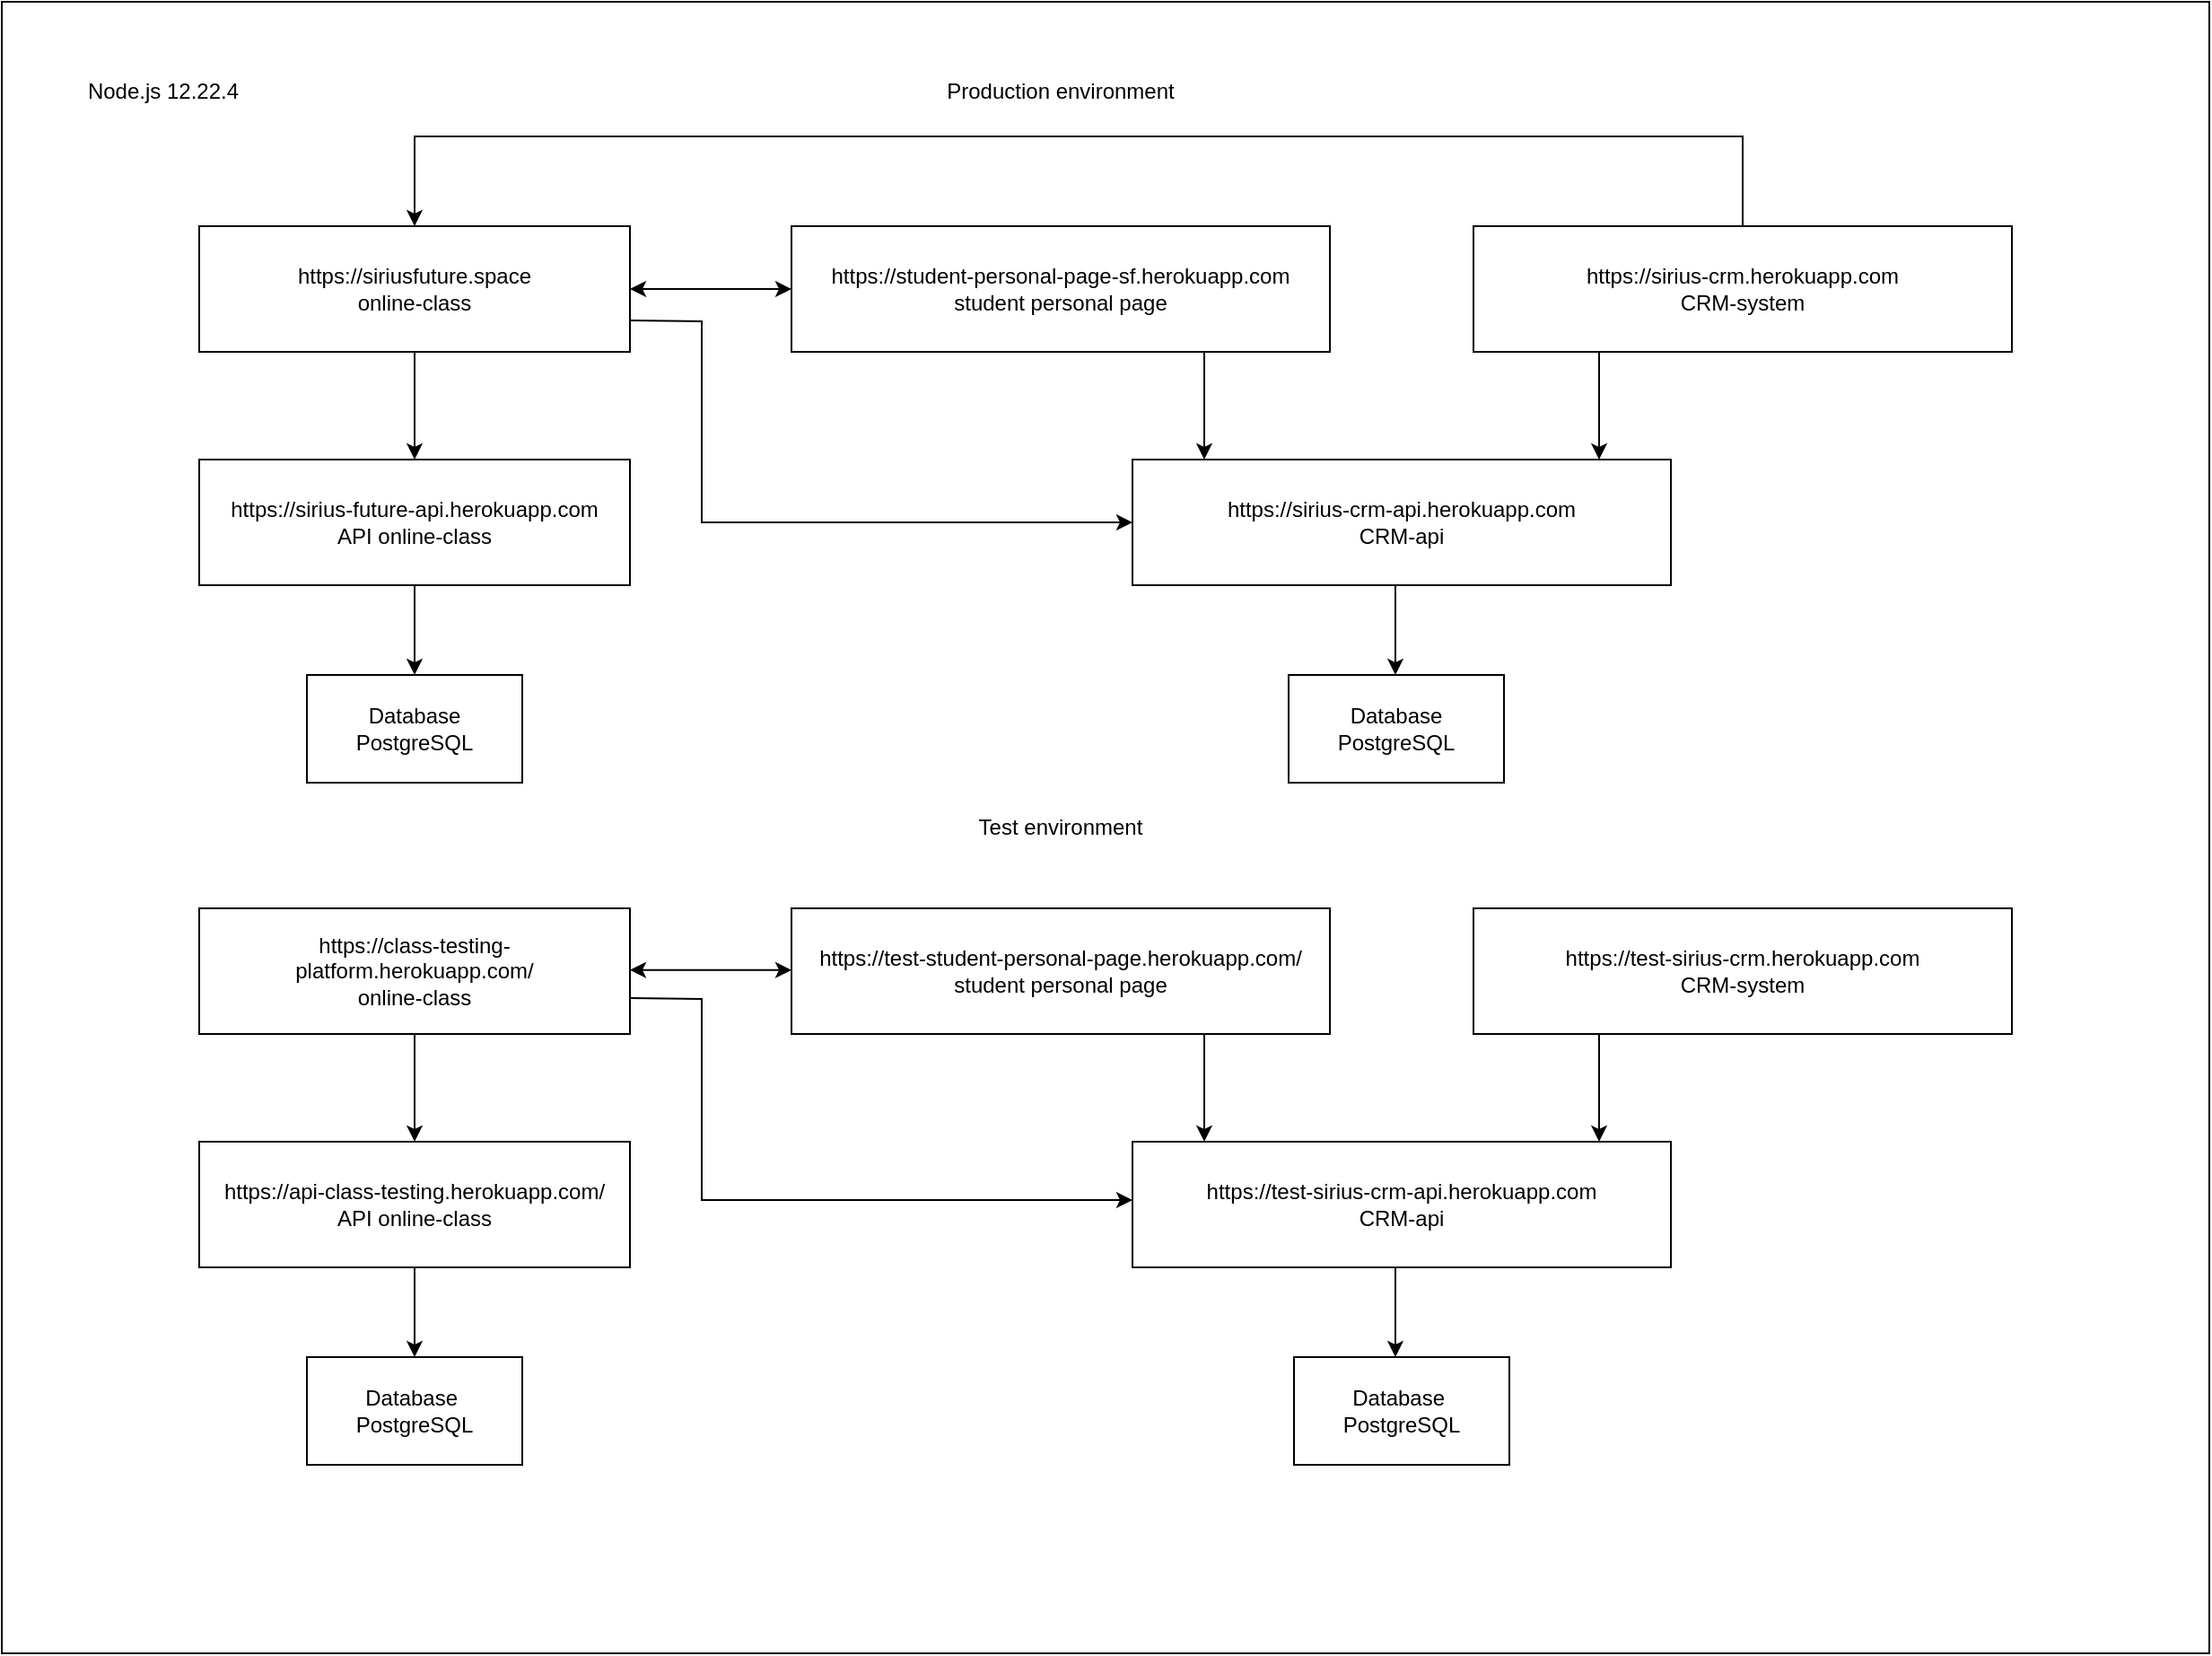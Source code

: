 <mxfile version="16.1.2" type="github">
  <diagram id="22W5hwt2iLh7WJWGdU3u" name="Page-1">
    <mxGraphModel dx="1379" dy="935" grid="1" gridSize="10" guides="1" tooltips="1" connect="1" arrows="1" fold="1" page="1" pageScale="1" pageWidth="827" pageHeight="1169" math="0" shadow="0">
      <root>
        <mxCell id="0" />
        <mxCell id="1" parent="0" />
        <mxCell id="iibFZ-Km53_XuOD9Q4Ad-36" value="" style="rounded=0;whiteSpace=wrap;html=1;" vertex="1" parent="1">
          <mxGeometry x="110" y="105" width="1230" height="920" as="geometry" />
        </mxCell>
        <mxCell id="iibFZ-Km53_XuOD9Q4Ad-1" value="https://siriusfuture.space&lt;br&gt;online-class" style="rounded=0;whiteSpace=wrap;html=1;" vertex="1" parent="1">
          <mxGeometry x="220" y="230" width="240" height="70" as="geometry" />
        </mxCell>
        <mxCell id="iibFZ-Km53_XuOD9Q4Ad-2" value="https://sirius-future-api.herokuapp.com&lt;br&gt;API online-class" style="rounded=0;whiteSpace=wrap;html=1;" vertex="1" parent="1">
          <mxGeometry x="220" y="360" width="240" height="70" as="geometry" />
        </mxCell>
        <mxCell id="iibFZ-Km53_XuOD9Q4Ad-3" value="" style="endArrow=classic;html=1;rounded=0;exitX=0.5;exitY=1;exitDx=0;exitDy=0;entryX=0.5;entryY=0;entryDx=0;entryDy=0;" edge="1" parent="1" source="iibFZ-Km53_XuOD9Q4Ad-1" target="iibFZ-Km53_XuOD9Q4Ad-2">
          <mxGeometry width="50" height="50" relative="1" as="geometry">
            <mxPoint x="390" y="380" as="sourcePoint" />
            <mxPoint x="440" y="330" as="targetPoint" />
          </mxGeometry>
        </mxCell>
        <mxCell id="iibFZ-Km53_XuOD9Q4Ad-4" value="Database PostgreSQL" style="rounded=0;whiteSpace=wrap;html=1;" vertex="1" parent="1">
          <mxGeometry x="280" y="480" width="120" height="60" as="geometry" />
        </mxCell>
        <mxCell id="iibFZ-Km53_XuOD9Q4Ad-5" value="" style="endArrow=classic;html=1;rounded=0;exitX=0.5;exitY=1;exitDx=0;exitDy=0;entryX=0.5;entryY=0;entryDx=0;entryDy=0;" edge="1" parent="1" source="iibFZ-Km53_XuOD9Q4Ad-2" target="iibFZ-Km53_XuOD9Q4Ad-4">
          <mxGeometry width="50" height="50" relative="1" as="geometry">
            <mxPoint x="390" y="380" as="sourcePoint" />
            <mxPoint x="440" y="330" as="targetPoint" />
          </mxGeometry>
        </mxCell>
        <mxCell id="iibFZ-Km53_XuOD9Q4Ad-12" value="https://student-personal-page-sf.herokuapp.com&lt;br&gt;student personal page" style="rounded=0;whiteSpace=wrap;html=1;" vertex="1" parent="1">
          <mxGeometry x="550" y="230" width="300" height="70" as="geometry" />
        </mxCell>
        <mxCell id="iibFZ-Km53_XuOD9Q4Ad-14" value="https://sirius-crm.herokuapp.com&lt;br&gt;CRM-system" style="rounded=0;whiteSpace=wrap;html=1;" vertex="1" parent="1">
          <mxGeometry x="930" y="230" width="300" height="70" as="geometry" />
        </mxCell>
        <mxCell id="iibFZ-Km53_XuOD9Q4Ad-15" value="https://sirius-crm-api.herokuapp.com&lt;br&gt;CRM-api" style="rounded=0;whiteSpace=wrap;html=1;" vertex="1" parent="1">
          <mxGeometry x="740" y="360" width="300" height="70" as="geometry" />
        </mxCell>
        <mxCell id="iibFZ-Km53_XuOD9Q4Ad-16" value="" style="endArrow=classic;html=1;rounded=0;exitX=0.5;exitY=1;exitDx=0;exitDy=0;entryX=0.5;entryY=0;entryDx=0;entryDy=0;" edge="1" parent="1">
          <mxGeometry width="50" height="50" relative="1" as="geometry">
            <mxPoint x="1000" y="300" as="sourcePoint" />
            <mxPoint x="1000" y="360" as="targetPoint" />
          </mxGeometry>
        </mxCell>
        <mxCell id="iibFZ-Km53_XuOD9Q4Ad-17" value="" style="endArrow=classic;html=1;rounded=0;exitX=0.5;exitY=1;exitDx=0;exitDy=0;entryX=0.5;entryY=0;entryDx=0;entryDy=0;" edge="1" parent="1">
          <mxGeometry width="50" height="50" relative="1" as="geometry">
            <mxPoint x="780" y="300" as="sourcePoint" />
            <mxPoint x="780" y="360" as="targetPoint" />
          </mxGeometry>
        </mxCell>
        <mxCell id="iibFZ-Km53_XuOD9Q4Ad-18" value="Database PostgreSQL" style="rounded=0;whiteSpace=wrap;html=1;" vertex="1" parent="1">
          <mxGeometry x="827" y="480" width="120" height="60" as="geometry" />
        </mxCell>
        <mxCell id="iibFZ-Km53_XuOD9Q4Ad-19" value="" style="endArrow=classic;html=1;rounded=0;exitX=0.5;exitY=1;exitDx=0;exitDy=0;entryX=0.5;entryY=0;entryDx=0;entryDy=0;" edge="1" parent="1">
          <mxGeometry width="50" height="50" relative="1" as="geometry">
            <mxPoint x="886.5" y="430" as="sourcePoint" />
            <mxPoint x="886.5" y="480" as="targetPoint" />
          </mxGeometry>
        </mxCell>
        <mxCell id="iibFZ-Km53_XuOD9Q4Ad-20" value="https://class-testing-platform.herokuapp.com/&lt;br&gt;online-class" style="rounded=0;whiteSpace=wrap;html=1;" vertex="1" parent="1">
          <mxGeometry x="220" y="610" width="240" height="70" as="geometry" />
        </mxCell>
        <mxCell id="iibFZ-Km53_XuOD9Q4Ad-21" value="https://api-class-testing.herokuapp.com/&lt;br&gt;API online-class" style="rounded=0;whiteSpace=wrap;html=1;" vertex="1" parent="1">
          <mxGeometry x="220" y="740" width="240" height="70" as="geometry" />
        </mxCell>
        <mxCell id="iibFZ-Km53_XuOD9Q4Ad-22" value="" style="endArrow=classic;html=1;rounded=0;exitX=0.5;exitY=1;exitDx=0;exitDy=0;entryX=0.5;entryY=0;entryDx=0;entryDy=0;" edge="1" parent="1" source="iibFZ-Km53_XuOD9Q4Ad-20" target="iibFZ-Km53_XuOD9Q4Ad-21">
          <mxGeometry width="50" height="50" relative="1" as="geometry">
            <mxPoint x="390" y="760" as="sourcePoint" />
            <mxPoint x="440" y="710" as="targetPoint" />
          </mxGeometry>
        </mxCell>
        <mxCell id="iibFZ-Km53_XuOD9Q4Ad-23" value="Database&amp;nbsp;&lt;br&gt;PostgreSQL" style="rounded=0;whiteSpace=wrap;html=1;" vertex="1" parent="1">
          <mxGeometry x="280" y="860" width="120" height="60" as="geometry" />
        </mxCell>
        <mxCell id="iibFZ-Km53_XuOD9Q4Ad-24" value="" style="endArrow=classic;html=1;rounded=0;exitX=0.5;exitY=1;exitDx=0;exitDy=0;entryX=0.5;entryY=0;entryDx=0;entryDy=0;" edge="1" parent="1" source="iibFZ-Km53_XuOD9Q4Ad-21" target="iibFZ-Km53_XuOD9Q4Ad-23">
          <mxGeometry width="50" height="50" relative="1" as="geometry">
            <mxPoint x="390" y="760" as="sourcePoint" />
            <mxPoint x="440" y="710" as="targetPoint" />
          </mxGeometry>
        </mxCell>
        <mxCell id="iibFZ-Km53_XuOD9Q4Ad-25" value="https://test-student-personal-page.herokuapp.com/&lt;br&gt;student personal page" style="rounded=0;whiteSpace=wrap;html=1;" vertex="1" parent="1">
          <mxGeometry x="550" y="610" width="300" height="70" as="geometry" />
        </mxCell>
        <mxCell id="iibFZ-Km53_XuOD9Q4Ad-27" value="https://test-sirius-crm.herokuapp.com&lt;br&gt;CRM-system" style="rounded=0;whiteSpace=wrap;html=1;" vertex="1" parent="1">
          <mxGeometry x="930" y="610" width="300" height="70" as="geometry" />
        </mxCell>
        <mxCell id="iibFZ-Km53_XuOD9Q4Ad-28" value="https://test-sirius-crm-api.herokuapp.com&lt;br&gt;CRM-api" style="rounded=0;whiteSpace=wrap;html=1;" vertex="1" parent="1">
          <mxGeometry x="740" y="740" width="300" height="70" as="geometry" />
        </mxCell>
        <mxCell id="iibFZ-Km53_XuOD9Q4Ad-29" value="" style="endArrow=classic;html=1;rounded=0;exitX=0.5;exitY=1;exitDx=0;exitDy=0;entryX=0.5;entryY=0;entryDx=0;entryDy=0;" edge="1" parent="1">
          <mxGeometry width="50" height="50" relative="1" as="geometry">
            <mxPoint x="1000" y="680" as="sourcePoint" />
            <mxPoint x="1000" y="740" as="targetPoint" />
          </mxGeometry>
        </mxCell>
        <mxCell id="iibFZ-Km53_XuOD9Q4Ad-30" value="" style="endArrow=classic;html=1;rounded=0;exitX=0.5;exitY=1;exitDx=0;exitDy=0;entryX=0.5;entryY=0;entryDx=0;entryDy=0;" edge="1" parent="1">
          <mxGeometry width="50" height="50" relative="1" as="geometry">
            <mxPoint x="780" y="680" as="sourcePoint" />
            <mxPoint x="780" y="740" as="targetPoint" />
          </mxGeometry>
        </mxCell>
        <mxCell id="iibFZ-Km53_XuOD9Q4Ad-32" value="" style="endArrow=classic;html=1;rounded=0;exitX=0.5;exitY=1;exitDx=0;exitDy=0;entryX=0.5;entryY=0;entryDx=0;entryDy=0;" edge="1" parent="1">
          <mxGeometry width="50" height="50" relative="1" as="geometry">
            <mxPoint x="886.5" y="810" as="sourcePoint" />
            <mxPoint x="886.5" y="860" as="targetPoint" />
          </mxGeometry>
        </mxCell>
        <mxCell id="iibFZ-Km53_XuOD9Q4Ad-33" value="Production environment" style="text;html=1;strokeColor=none;fillColor=none;align=center;verticalAlign=middle;whiteSpace=wrap;rounded=0;" vertex="1" parent="1">
          <mxGeometry x="625" y="140" width="150" height="30" as="geometry" />
        </mxCell>
        <mxCell id="iibFZ-Km53_XuOD9Q4Ad-34" value="Test environment" style="text;html=1;strokeColor=none;fillColor=none;align=center;verticalAlign=middle;whiteSpace=wrap;rounded=0;" vertex="1" parent="1">
          <mxGeometry x="625" y="550" width="150" height="30" as="geometry" />
        </mxCell>
        <mxCell id="iibFZ-Km53_XuOD9Q4Ad-35" value="Database&amp;nbsp;&lt;br&gt;PostgreSQL" style="rounded=0;whiteSpace=wrap;html=1;" vertex="1" parent="1">
          <mxGeometry x="830" y="860" width="120" height="60" as="geometry" />
        </mxCell>
        <mxCell id="iibFZ-Km53_XuOD9Q4Ad-37" value="Node.js 12.22.4" style="text;html=1;strokeColor=none;fillColor=none;align=center;verticalAlign=middle;whiteSpace=wrap;rounded=0;" vertex="1" parent="1">
          <mxGeometry x="150" y="130" width="100" height="50" as="geometry" />
        </mxCell>
        <mxCell id="iibFZ-Km53_XuOD9Q4Ad-39" value="" style="endArrow=classic;html=1;rounded=0;exitX=0.5;exitY=0;exitDx=0;exitDy=0;entryX=0.5;entryY=0;entryDx=0;entryDy=0;" edge="1" parent="1" source="iibFZ-Km53_XuOD9Q4Ad-14" target="iibFZ-Km53_XuOD9Q4Ad-1">
          <mxGeometry width="50" height="50" relative="1" as="geometry">
            <mxPoint x="700" y="610" as="sourcePoint" />
            <mxPoint x="750" y="560" as="targetPoint" />
            <Array as="points">
              <mxPoint x="1080" y="180" />
              <mxPoint x="340" y="180" />
            </Array>
          </mxGeometry>
        </mxCell>
        <mxCell id="iibFZ-Km53_XuOD9Q4Ad-40" value="" style="endArrow=classic;startArrow=classic;html=1;rounded=0;entryX=0;entryY=0.5;entryDx=0;entryDy=0;exitX=1;exitY=0.5;exitDx=0;exitDy=0;" edge="1" parent="1" source="iibFZ-Km53_XuOD9Q4Ad-1" target="iibFZ-Km53_XuOD9Q4Ad-12">
          <mxGeometry width="50" height="50" relative="1" as="geometry">
            <mxPoint x="700" y="610" as="sourcePoint" />
            <mxPoint x="750" y="560" as="targetPoint" />
          </mxGeometry>
        </mxCell>
        <mxCell id="iibFZ-Km53_XuOD9Q4Ad-42" value="" style="endArrow=classic;html=1;rounded=0;entryX=0;entryY=0.5;entryDx=0;entryDy=0;exitX=1;exitY=0.75;exitDx=0;exitDy=0;" edge="1" parent="1" source="iibFZ-Km53_XuOD9Q4Ad-1" target="iibFZ-Km53_XuOD9Q4Ad-15">
          <mxGeometry width="50" height="50" relative="1" as="geometry">
            <mxPoint x="700" y="610" as="sourcePoint" />
            <mxPoint x="750" y="560" as="targetPoint" />
            <Array as="points">
              <mxPoint x="500" y="283" />
              <mxPoint x="500" y="395" />
              <mxPoint x="640" y="395" />
            </Array>
          </mxGeometry>
        </mxCell>
        <mxCell id="iibFZ-Km53_XuOD9Q4Ad-43" value="" style="endArrow=classic;startArrow=classic;html=1;rounded=0;entryX=0;entryY=0.5;entryDx=0;entryDy=0;exitX=1;exitY=0.5;exitDx=0;exitDy=0;" edge="1" parent="1">
          <mxGeometry width="50" height="50" relative="1" as="geometry">
            <mxPoint x="460" y="644.38" as="sourcePoint" />
            <mxPoint x="550" y="644.38" as="targetPoint" />
          </mxGeometry>
        </mxCell>
        <mxCell id="iibFZ-Km53_XuOD9Q4Ad-44" value="" style="endArrow=classic;html=1;rounded=0;entryX=0;entryY=0.5;entryDx=0;entryDy=0;exitX=1;exitY=0.75;exitDx=0;exitDy=0;" edge="1" parent="1">
          <mxGeometry width="50" height="50" relative="1" as="geometry">
            <mxPoint x="460" y="660" as="sourcePoint" />
            <mxPoint x="740" y="772.5" as="targetPoint" />
            <Array as="points">
              <mxPoint x="500" y="660.5" />
              <mxPoint x="500" y="772.5" />
              <mxPoint x="640" y="772.5" />
            </Array>
          </mxGeometry>
        </mxCell>
      </root>
    </mxGraphModel>
  </diagram>
</mxfile>
